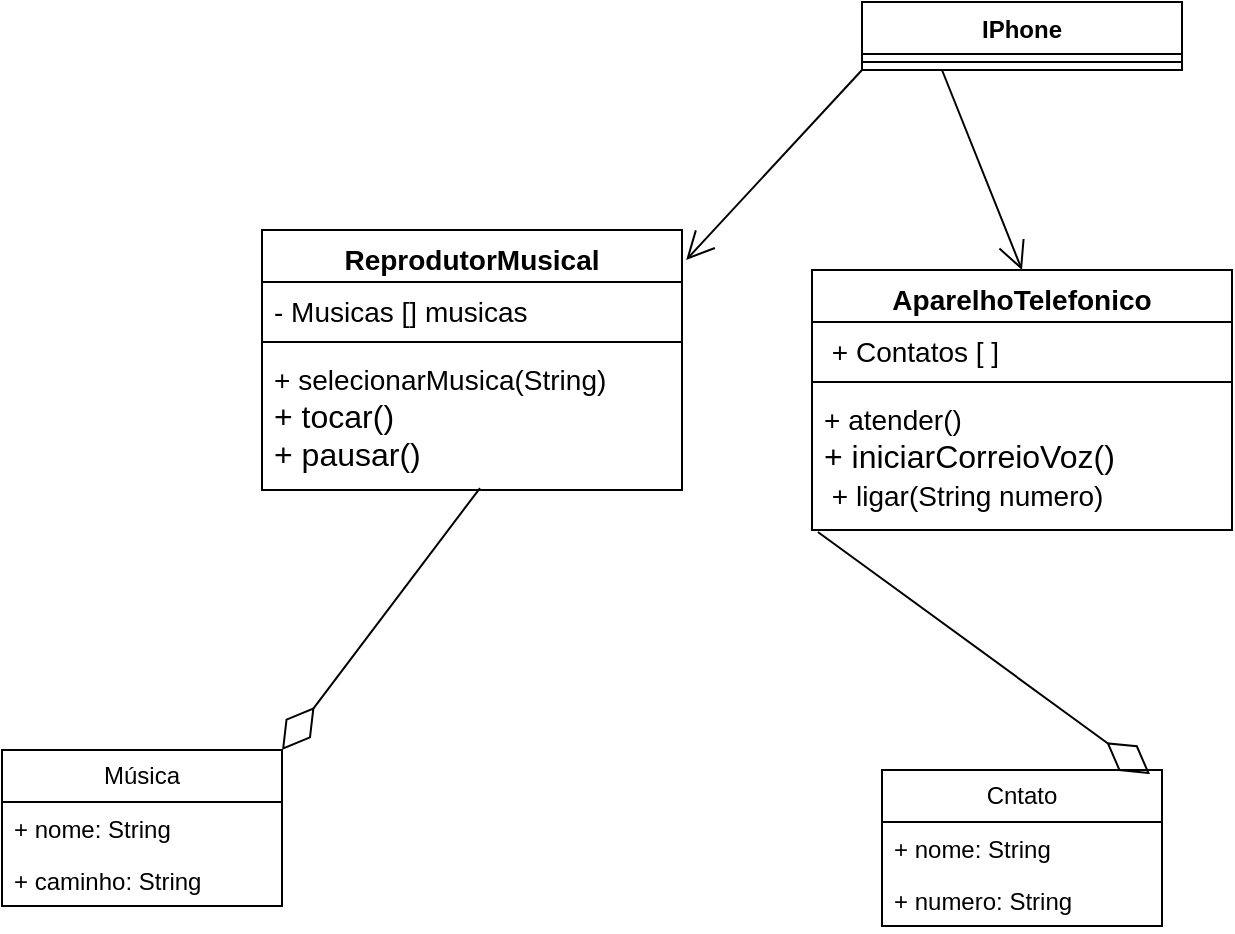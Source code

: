 <mxfile version="24.7.14">
  <diagram name="Página-1" id="XnQtG-GyFu3zvyJKXA-6">
    <mxGraphModel dx="2261" dy="746" grid="1" gridSize="10" guides="1" tooltips="1" connect="1" arrows="1" fold="1" page="1" pageScale="1" pageWidth="827" pageHeight="1169" background="none" math="0" shadow="0">
      <root>
        <mxCell id="0" />
        <mxCell id="1" parent="0" />
        <mxCell id="KCyuTO8wxvNjZEvzu9Th-2" value="&lt;font style=&quot;font-size: 14px;&quot;&gt;ReprodutorMusical&lt;/font&gt;" style="swimlane;fontStyle=1;align=center;verticalAlign=top;childLayout=stackLayout;horizontal=1;startSize=26;horizontalStack=0;resizeParent=1;resizeParentMax=0;resizeLast=0;collapsible=1;marginBottom=0;whiteSpace=wrap;html=1;" vertex="1" parent="1">
          <mxGeometry x="-180" y="400" width="210" height="130" as="geometry" />
        </mxCell>
        <mxCell id="KCyuTO8wxvNjZEvzu9Th-3" value="&lt;font style=&quot;font-size: 14px;&quot;&gt;- Musicas [] musicas&lt;/font&gt;" style="text;strokeColor=none;fillColor=none;align=left;verticalAlign=top;spacingLeft=4;spacingRight=4;overflow=hidden;rotatable=0;points=[[0,0.5],[1,0.5]];portConstraint=eastwest;whiteSpace=wrap;html=1;" vertex="1" parent="KCyuTO8wxvNjZEvzu9Th-2">
          <mxGeometry y="26" width="210" height="26" as="geometry" />
        </mxCell>
        <mxCell id="KCyuTO8wxvNjZEvzu9Th-4" value="" style="line;strokeWidth=1;fillColor=none;align=left;verticalAlign=middle;spacingTop=-1;spacingLeft=3;spacingRight=3;rotatable=0;labelPosition=right;points=[];portConstraint=eastwest;strokeColor=inherit;" vertex="1" parent="KCyuTO8wxvNjZEvzu9Th-2">
          <mxGeometry y="52" width="210" height="8" as="geometry" />
        </mxCell>
        <mxCell id="KCyuTO8wxvNjZEvzu9Th-5" value="&lt;font style=&quot;font-size: 14px;&quot;&gt;+ &lt;span class=&quot;hljs-built_in&quot;&gt;selecionarMusica&lt;/span&gt;(String)&lt;/font&gt;&lt;div&gt;&lt;font size=&quot;3&quot;&gt;+ &lt;span class=&quot;hljs-built_in&quot;&gt;tocar&lt;/span&gt;()&lt;br&gt;&lt;/font&gt;&lt;/div&gt;&lt;div&gt;&lt;font size=&quot;3&quot;&gt;+ &lt;span class=&quot;hljs-built_in&quot;&gt;pausar&lt;/span&gt;()&lt;/font&gt;&lt;br&gt;&lt;/div&gt;" style="text;strokeColor=none;fillColor=none;align=left;verticalAlign=top;spacingLeft=4;spacingRight=4;overflow=hidden;rotatable=0;points=[[0,0.5],[1,0.5]];portConstraint=eastwest;whiteSpace=wrap;html=1;" vertex="1" parent="KCyuTO8wxvNjZEvzu9Th-2">
          <mxGeometry y="60" width="210" height="70" as="geometry" />
        </mxCell>
        <mxCell id="KCyuTO8wxvNjZEvzu9Th-12" value="Música" style="swimlane;fontStyle=0;childLayout=stackLayout;horizontal=1;startSize=26;fillColor=none;horizontalStack=0;resizeParent=1;resizeParentMax=0;resizeLast=0;collapsible=1;marginBottom=0;whiteSpace=wrap;html=1;" vertex="1" parent="1">
          <mxGeometry x="-310" y="660" width="140" height="78" as="geometry" />
        </mxCell>
        <mxCell id="KCyuTO8wxvNjZEvzu9Th-13" value="+ nome: String" style="text;strokeColor=none;fillColor=none;align=left;verticalAlign=top;spacingLeft=4;spacingRight=4;overflow=hidden;rotatable=0;points=[[0,0.5],[1,0.5]];portConstraint=eastwest;whiteSpace=wrap;html=1;" vertex="1" parent="KCyuTO8wxvNjZEvzu9Th-12">
          <mxGeometry y="26" width="140" height="26" as="geometry" />
        </mxCell>
        <mxCell id="KCyuTO8wxvNjZEvzu9Th-14" value="+ caminho: String" style="text;strokeColor=none;fillColor=none;align=left;verticalAlign=top;spacingLeft=4;spacingRight=4;overflow=hidden;rotatable=0;points=[[0,0.5],[1,0.5]];portConstraint=eastwest;whiteSpace=wrap;html=1;" vertex="1" parent="KCyuTO8wxvNjZEvzu9Th-12">
          <mxGeometry y="52" width="140" height="26" as="geometry" />
        </mxCell>
        <mxCell id="KCyuTO8wxvNjZEvzu9Th-16" value="IPhone" style="swimlane;fontStyle=1;align=center;verticalAlign=top;childLayout=stackLayout;horizontal=1;startSize=26;horizontalStack=0;resizeParent=1;resizeParentMax=0;resizeLast=0;collapsible=1;marginBottom=0;whiteSpace=wrap;html=1;" vertex="1" parent="1">
          <mxGeometry x="120" y="286" width="160" height="34" as="geometry" />
        </mxCell>
        <mxCell id="KCyuTO8wxvNjZEvzu9Th-18" value="" style="line;strokeWidth=1;fillColor=none;align=left;verticalAlign=middle;spacingTop=-1;spacingLeft=3;spacingRight=3;rotatable=0;labelPosition=right;points=[];portConstraint=eastwest;strokeColor=inherit;" vertex="1" parent="KCyuTO8wxvNjZEvzu9Th-16">
          <mxGeometry y="26" width="160" height="8" as="geometry" />
        </mxCell>
        <mxCell id="KCyuTO8wxvNjZEvzu9Th-22" value="" style="endArrow=diamondThin;endFill=0;endSize=24;html=1;rounded=0;exitX=0.519;exitY=0.986;exitDx=0;exitDy=0;exitPerimeter=0;" edge="1" parent="1" source="KCyuTO8wxvNjZEvzu9Th-5">
          <mxGeometry width="160" relative="1" as="geometry">
            <mxPoint x="-60" y="590" as="sourcePoint" />
            <mxPoint x="-170" y="660" as="targetPoint" />
          </mxGeometry>
        </mxCell>
        <mxCell id="KCyuTO8wxvNjZEvzu9Th-23" value="" style="endArrow=open;endFill=1;endSize=12;html=1;rounded=0;exitX=0;exitY=1;exitDx=0;exitDy=0;entryX=1.01;entryY=0.115;entryDx=0;entryDy=0;entryPerimeter=0;" edge="1" parent="1" source="KCyuTO8wxvNjZEvzu9Th-16" target="KCyuTO8wxvNjZEvzu9Th-2">
          <mxGeometry width="160" relative="1" as="geometry">
            <mxPoint x="170" y="394.5" as="sourcePoint" />
            <mxPoint x="330" y="394.5" as="targetPoint" />
          </mxGeometry>
        </mxCell>
        <mxCell id="KCyuTO8wxvNjZEvzu9Th-28" value="&lt;font style=&quot;font-size: 14px;&quot;&gt;AparelhoTelefonico&lt;/font&gt;" style="swimlane;fontStyle=1;align=center;verticalAlign=top;childLayout=stackLayout;horizontal=1;startSize=26;horizontalStack=0;resizeParent=1;resizeParentMax=0;resizeLast=0;collapsible=1;marginBottom=0;whiteSpace=wrap;html=1;" vertex="1" parent="1">
          <mxGeometry x="95" y="420" width="210" height="130" as="geometry" />
        </mxCell>
        <mxCell id="KCyuTO8wxvNjZEvzu9Th-29" value="&lt;font style=&quot;font-size: 14px;&quot;&gt;&amp;nbsp;+ Contatos [ ]&lt;/font&gt;" style="text;strokeColor=none;fillColor=none;align=left;verticalAlign=top;spacingLeft=4;spacingRight=4;overflow=hidden;rotatable=0;points=[[0,0.5],[1,0.5]];portConstraint=eastwest;whiteSpace=wrap;html=1;" vertex="1" parent="KCyuTO8wxvNjZEvzu9Th-28">
          <mxGeometry y="26" width="210" height="26" as="geometry" />
        </mxCell>
        <mxCell id="KCyuTO8wxvNjZEvzu9Th-30" value="" style="line;strokeWidth=1;fillColor=none;align=left;verticalAlign=middle;spacingTop=-1;spacingLeft=3;spacingRight=3;rotatable=0;labelPosition=right;points=[];portConstraint=eastwest;strokeColor=inherit;" vertex="1" parent="KCyuTO8wxvNjZEvzu9Th-28">
          <mxGeometry y="52" width="210" height="8" as="geometry" />
        </mxCell>
        <mxCell id="KCyuTO8wxvNjZEvzu9Th-31" value="&lt;font style=&quot;font-size: 14px;&quot;&gt;+ &lt;span class=&quot;hljs-built_in&quot;&gt;atender&lt;/span&gt;()&lt;/font&gt;&lt;div&gt;&lt;font size=&quot;3&quot;&gt;+ &lt;span class=&quot;hljs-built_in&quot;&gt;iniciarCorreioVoz&lt;/span&gt;()&lt;/font&gt;&lt;br&gt;&lt;/div&gt;&lt;div&gt;&lt;span style=&quot;font-size: 14px;&quot;&gt;&amp;nbsp;+&amp;nbsp;&lt;/span&gt;&lt;span style=&quot;font-size: 14px;&quot; class=&quot;hljs-built_in&quot;&gt;ligar&lt;/span&gt;&lt;span style=&quot;font-size: 14px;&quot;&gt;(String numero)&lt;/span&gt;&lt;font size=&quot;3&quot;&gt;&lt;br&gt;&lt;/font&gt;&lt;/div&gt;" style="text;strokeColor=none;fillColor=none;align=left;verticalAlign=top;spacingLeft=4;spacingRight=4;overflow=hidden;rotatable=0;points=[[0,0.5],[1,0.5]];portConstraint=eastwest;whiteSpace=wrap;html=1;" vertex="1" parent="KCyuTO8wxvNjZEvzu9Th-28">
          <mxGeometry y="60" width="210" height="70" as="geometry" />
        </mxCell>
        <mxCell id="KCyuTO8wxvNjZEvzu9Th-32" value="Cntato" style="swimlane;fontStyle=0;childLayout=stackLayout;horizontal=1;startSize=26;fillColor=none;horizontalStack=0;resizeParent=1;resizeParentMax=0;resizeLast=0;collapsible=1;marginBottom=0;whiteSpace=wrap;html=1;" vertex="1" parent="1">
          <mxGeometry x="130" y="670" width="140" height="78" as="geometry" />
        </mxCell>
        <mxCell id="KCyuTO8wxvNjZEvzu9Th-33" value="+ nome: String" style="text;strokeColor=none;fillColor=none;align=left;verticalAlign=top;spacingLeft=4;spacingRight=4;overflow=hidden;rotatable=0;points=[[0,0.5],[1,0.5]];portConstraint=eastwest;whiteSpace=wrap;html=1;" vertex="1" parent="KCyuTO8wxvNjZEvzu9Th-32">
          <mxGeometry y="26" width="140" height="26" as="geometry" />
        </mxCell>
        <mxCell id="KCyuTO8wxvNjZEvzu9Th-34" value="+ numero: String" style="text;strokeColor=none;fillColor=none;align=left;verticalAlign=top;spacingLeft=4;spacingRight=4;overflow=hidden;rotatable=0;points=[[0,0.5],[1,0.5]];portConstraint=eastwest;whiteSpace=wrap;html=1;" vertex="1" parent="KCyuTO8wxvNjZEvzu9Th-32">
          <mxGeometry y="52" width="140" height="26" as="geometry" />
        </mxCell>
        <mxCell id="KCyuTO8wxvNjZEvzu9Th-37" value="" style="endArrow=diamondThin;endFill=0;endSize=24;html=1;rounded=0;exitX=0.014;exitY=1.014;exitDx=0;exitDy=0;exitPerimeter=0;entryX=0.957;entryY=0.026;entryDx=0;entryDy=0;entryPerimeter=0;" edge="1" parent="1" source="KCyuTO8wxvNjZEvzu9Th-31" target="KCyuTO8wxvNjZEvzu9Th-32">
          <mxGeometry width="160" relative="1" as="geometry">
            <mxPoint x="429" y="493" as="sourcePoint" />
            <mxPoint x="280" y="634" as="targetPoint" />
          </mxGeometry>
        </mxCell>
        <mxCell id="KCyuTO8wxvNjZEvzu9Th-38" value="" style="endArrow=open;endFill=1;endSize=12;html=1;rounded=0;exitX=0.25;exitY=1;exitDx=0;exitDy=0;entryX=0.5;entryY=0;entryDx=0;entryDy=0;" edge="1" parent="1" source="KCyuTO8wxvNjZEvzu9Th-16" target="KCyuTO8wxvNjZEvzu9Th-28">
          <mxGeometry width="160" relative="1" as="geometry">
            <mxPoint x="200" y="330" as="sourcePoint" />
            <mxPoint x="92" y="415" as="targetPoint" />
          </mxGeometry>
        </mxCell>
      </root>
    </mxGraphModel>
  </diagram>
</mxfile>

